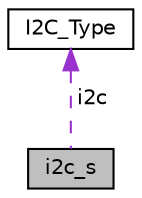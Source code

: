 digraph "i2c_s"
{
 // LATEX_PDF_SIZE
  edge [fontname="Helvetica",fontsize="10",labelfontname="Helvetica",labelfontsize="10"];
  node [fontname="Helvetica",fontsize="10",shape=record];
  Node1 [label="i2c_s",height=0.2,width=0.4,color="black", fillcolor="grey75", style="filled", fontcolor="black",tooltip=" "];
  Node2 -> Node1 [dir="back",color="darkorchid3",fontsize="10",style="dashed",label=" i2c" ,fontname="Helvetica"];
  Node2 [label="I2C_Type",height=0.2,width=0.4,color="black", fillcolor="white", style="filled",URL="$struct_i2_c___type.html",tooltip=" "];
}
